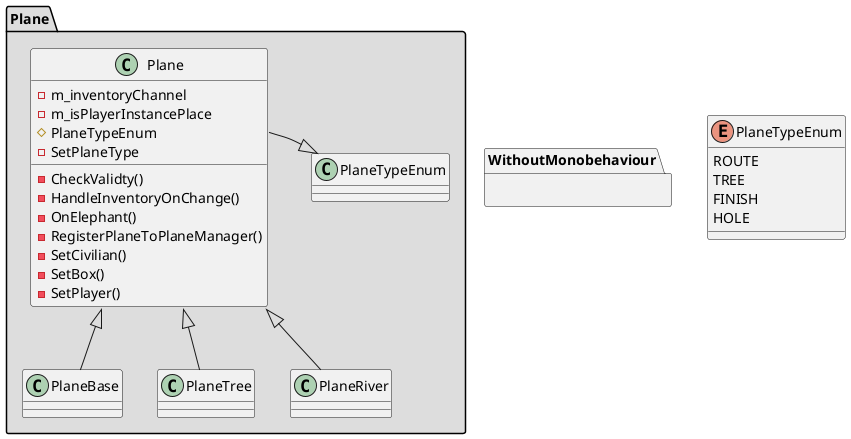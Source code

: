 @startuml

' package Civilian {
'     class CivilianBase {}

' }

' package Player {
'     class PlayerController {}
' }

package WithoutMonobehaviour {    
}

package Plane #DDDDDD {
    class Plane {
        -m_inventoryChannel
        -m_isPlayerInstancePlace 
        #PlaneTypeEnum
        -SetPlaneType
        -CheckValidty()
        -HandleInventoryOnChange()
        -OnElephant()
        -RegisterPlaneToPlaneManager()
        -SetCivilian()
        -SetBox()
        -SetPlayer()        
    }

    Plane::PlaneTypeEnum -|> PlaneTypeEnum

    class PlaneBase {}
    class PlaneTree {}
    class PlaneRiver {}  

    Plane <|-- PlaneBase
    Plane <|-- PlaneTree
    Plane <|-- PlaneRiver
}

enum PlaneTypeEnum {
    ROUTE
    TREE
    FINISH
    HOLE
}

@enduml

